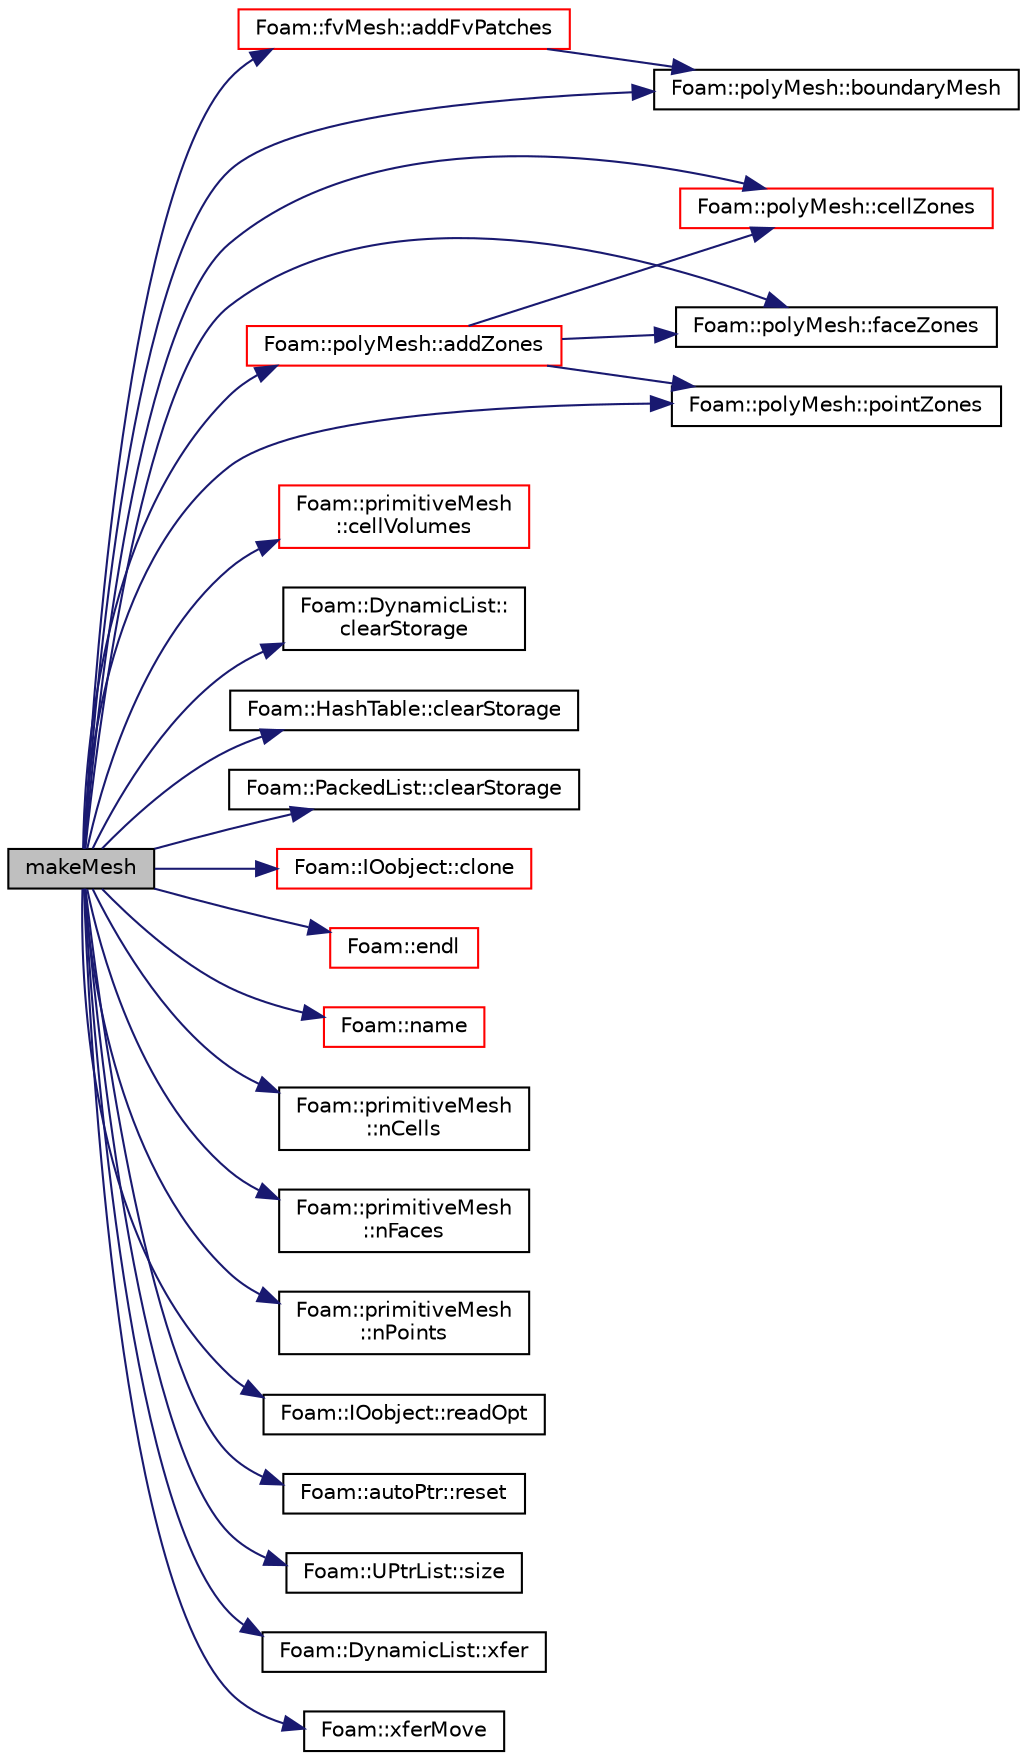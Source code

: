 digraph "makeMesh"
{
  bgcolor="transparent";
  edge [fontname="Helvetica",fontsize="10",labelfontname="Helvetica",labelfontsize="10"];
  node [fontname="Helvetica",fontsize="10",shape=record];
  rankdir="LR";
  Node3188 [label="makeMesh",height=0.2,width=0.4,color="black", fillcolor="grey75", style="filled", fontcolor="black"];
  Node3188 -> Node3189 [color="midnightblue",fontsize="10",style="solid",fontname="Helvetica"];
  Node3189 [label="Foam::fvMesh::addFvPatches",height=0.2,width=0.4,color="red",URL="$a23593.html#add115b075d7fafc792611585f5740453",tooltip="Add boundary patches. Constructor helper. "];
  Node3189 -> Node3247 [color="midnightblue",fontsize="10",style="solid",fontname="Helvetica"];
  Node3247 [label="Foam::polyMesh::boundaryMesh",height=0.2,width=0.4,color="black",URL="$a28565.html#a9f2b68c134340291eda6197f47f25484",tooltip="Return boundary mesh. "];
  Node3188 -> Node3236 [color="midnightblue",fontsize="10",style="solid",fontname="Helvetica"];
  Node3236 [label="Foam::polyMesh::addZones",height=0.2,width=0.4,color="red",URL="$a28565.html#a2e9c425fb50ce986acf3eb59fa7f1935",tooltip="Add mesh zones. "];
  Node3236 -> Node3237 [color="midnightblue",fontsize="10",style="solid",fontname="Helvetica"];
  Node3237 [label="Foam::polyMesh::cellZones",height=0.2,width=0.4,color="red",URL="$a28565.html#a935f422baa4405e3bb1d9e230b08f824",tooltip="Return cell zone mesh. "];
  Node3236 -> Node3240 [color="midnightblue",fontsize="10",style="solid",fontname="Helvetica"];
  Node3240 [label="Foam::polyMesh::faceZones",height=0.2,width=0.4,color="black",URL="$a28565.html#af216614a0f9997169eea2cade46dc9ba",tooltip="Return face zone mesh. "];
  Node3236 -> Node3241 [color="midnightblue",fontsize="10",style="solid",fontname="Helvetica"];
  Node3241 [label="Foam::polyMesh::pointZones",height=0.2,width=0.4,color="black",URL="$a28565.html#a611d392e09d31b6aa892d42c7646b1ef",tooltip="Return point zone mesh. "];
  Node3188 -> Node3247 [color="midnightblue",fontsize="10",style="solid",fontname="Helvetica"];
  Node3188 -> Node3269 [color="midnightblue",fontsize="10",style="solid",fontname="Helvetica"];
  Node3269 [label="Foam::primitiveMesh\l::cellVolumes",height=0.2,width=0.4,color="red",URL="$a28685.html#a443abc3c18bf138e5d927912791cecf7"];
  Node3188 -> Node3237 [color="midnightblue",fontsize="10",style="solid",fontname="Helvetica"];
  Node3188 -> Node3286 [color="midnightblue",fontsize="10",style="solid",fontname="Helvetica"];
  Node3286 [label="Foam::DynamicList::\lclearStorage",height=0.2,width=0.4,color="black",URL="$a27005.html#a77e7fd5aa3adf14be9cbcd6e670f7843",tooltip="Clear the list and delete storage. "];
  Node3188 -> Node3287 [color="midnightblue",fontsize="10",style="solid",fontname="Helvetica"];
  Node3287 [label="Foam::HashTable::clearStorage",height=0.2,width=0.4,color="black",URL="$a26841.html#a77e7fd5aa3adf14be9cbcd6e670f7843",tooltip="Clear the table entries and the table itself. "];
  Node3188 -> Node3288 [color="midnightblue",fontsize="10",style="solid",fontname="Helvetica"];
  Node3288 [label="Foam::PackedList::clearStorage",height=0.2,width=0.4,color="black",URL="$a27053.html#a77e7fd5aa3adf14be9cbcd6e670f7843",tooltip="Clear the list and delete storage. "];
  Node3188 -> Node3289 [color="midnightblue",fontsize="10",style="solid",fontname="Helvetica"];
  Node3289 [label="Foam::IOobject::clone",height=0.2,width=0.4,color="red",URL="$a27249.html#a2586aa9ac4b54cdfc2bb9ed7780d4602",tooltip="Clone. "];
  Node3188 -> Node3197 [color="midnightblue",fontsize="10",style="solid",fontname="Helvetica"];
  Node3197 [label="Foam::endl",height=0.2,width=0.4,color="red",URL="$a21851.html#a2db8fe02a0d3909e9351bb4275b23ce4",tooltip="Add newline and flush stream. "];
  Node3188 -> Node3240 [color="midnightblue",fontsize="10",style="solid",fontname="Helvetica"];
  Node3188 -> Node3295 [color="midnightblue",fontsize="10",style="solid",fontname="Helvetica"];
  Node3295 [label="Foam::name",height=0.2,width=0.4,color="red",URL="$a21851.html#adcb0df2bd4953cb6bb390272d8263c3a",tooltip="Return a string representation of a complex. "];
  Node3188 -> Node3271 [color="midnightblue",fontsize="10",style="solid",fontname="Helvetica"];
  Node3271 [label="Foam::primitiveMesh\l::nCells",height=0.2,width=0.4,color="black",URL="$a28685.html#a13b94bdb0926552bf78ad5210a73a3d5"];
  Node3188 -> Node3278 [color="midnightblue",fontsize="10",style="solid",fontname="Helvetica"];
  Node3278 [label="Foam::primitiveMesh\l::nFaces",height=0.2,width=0.4,color="black",URL="$a28685.html#abe602c985a3c9ffa67176e969e77ca6f"];
  Node3188 -> Node3282 [color="midnightblue",fontsize="10",style="solid",fontname="Helvetica"];
  Node3282 [label="Foam::primitiveMesh\l::nPoints",height=0.2,width=0.4,color="black",URL="$a28685.html#a1c886a784a597459dbf2d9470798e9dd"];
  Node3188 -> Node3241 [color="midnightblue",fontsize="10",style="solid",fontname="Helvetica"];
  Node3188 -> Node3298 [color="midnightblue",fontsize="10",style="solid",fontname="Helvetica"];
  Node3298 [label="Foam::IOobject::readOpt",height=0.2,width=0.4,color="black",URL="$a27249.html#a81b608e0b8d8e2a8f1bc927cd6076c59"];
  Node3188 -> Node3299 [color="midnightblue",fontsize="10",style="solid",fontname="Helvetica"];
  Node3299 [label="Foam::autoPtr::reset",height=0.2,width=0.4,color="black",URL="$a27073.html#ab46a1bc64c9af6414376c6c18d3bee62",tooltip="If object pointer already set, delete object and set to given. "];
  Node3188 -> Node3262 [color="midnightblue",fontsize="10",style="solid",fontname="Helvetica"];
  Node3262 [label="Foam::UPtrList::size",height=0.2,width=0.4,color="black",URL="$a27101.html#a47b3bf30da1eb3ab8076b5fbe00e0494",tooltip="Return the number of elements in the UPtrList. "];
  Node3188 -> Node3300 [color="midnightblue",fontsize="10",style="solid",fontname="Helvetica"];
  Node3300 [label="Foam::DynamicList::xfer",height=0.2,width=0.4,color="black",URL="$a27005.html#a48f43ee271fb2edb0fb241b72af0e59c",tooltip="Transfer contents to the Xfer container as a plain List. "];
  Node3188 -> Node3301 [color="midnightblue",fontsize="10",style="solid",fontname="Helvetica"];
  Node3301 [label="Foam::xferMove",height=0.2,width=0.4,color="black",URL="$a21851.html#ae3ad39ee5ad896e6d3c0f137ecd12abb",tooltip="Construct by transferring the contents of the arg. "];
}
